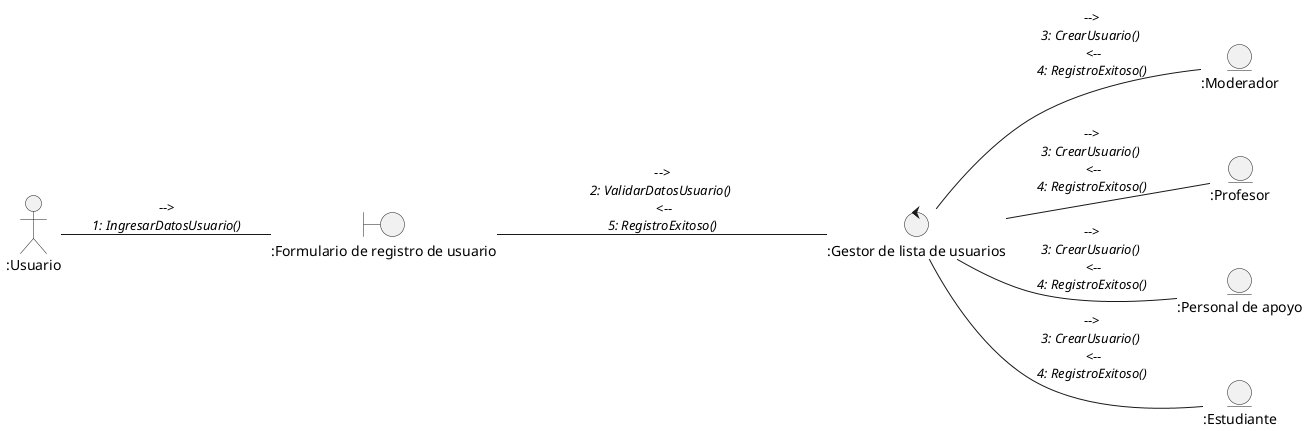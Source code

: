 @startuml UC1 Registrar Usuario

left to right direction

Actor ":Usuario" as u

control ":Gestor de lista de usuarios" as gestor
boundary ":Formulario de registro de usuario" as reg
entity ":Moderador" as mod
entity ":Profesor" as p
entity ":Personal de apoyo" as pa
entity ":Estudiante" as e

u-- reg: -->\n//1: IngresarDatosUsuario()//
reg ---- gestor : -->\n//2: ValidarDatosUsuario()// \n <--\n//5: RegistroExitoso()//
gestor -- mod : -->\n//3: CrearUsuario()// \n <--\n//4: RegistroExitoso()//
gestor -- p : -->\n//3: CrearUsuario()// \n <--\n//4: RegistroExitoso()//
gestor -- pa : -->\n//3: CrearUsuario()// \n <--\n//4: RegistroExitoso()//
gestor -- e : -->\n//3: CrearUsuario()// \n <--\n//4: RegistroExitoso()//

@enduml